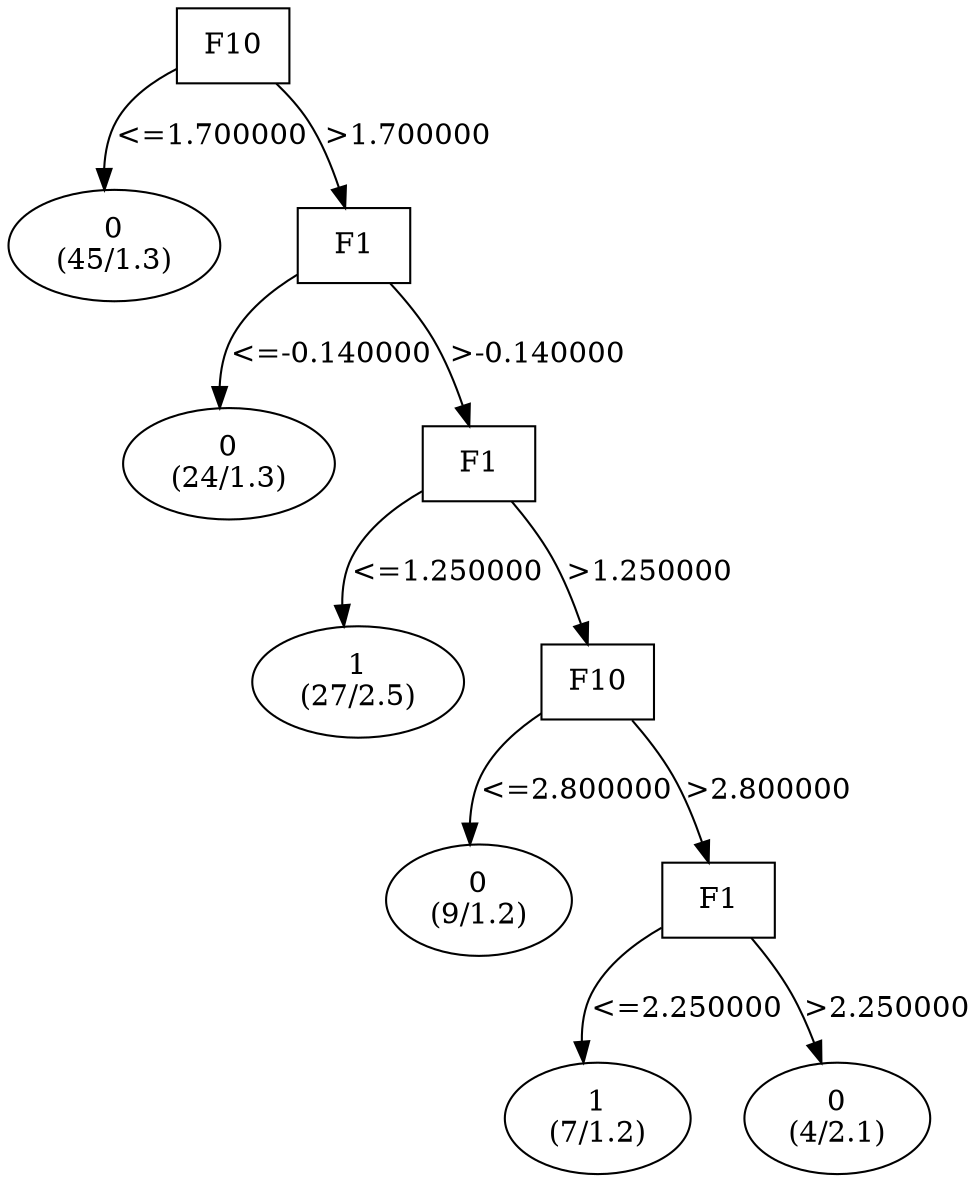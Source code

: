 digraph YaDT {
n0 [ shape=box, label="F10\n"]
n0 -> n1 [label="<=1.700000"]
n1 [ shape=ellipse, label="0\n(45/1.3)"]
n0 -> n2 [label=">1.700000"]
n2 [ shape=box, label="F1\n"]
n2 -> n3 [label="<=-0.140000"]
n3 [ shape=ellipse, label="0\n(24/1.3)"]
n2 -> n4 [label=">-0.140000"]
n4 [ shape=box, label="F1\n"]
n4 -> n5 [label="<=1.250000"]
n5 [ shape=ellipse, label="1\n(27/2.5)"]
n4 -> n6 [label=">1.250000"]
n6 [ shape=box, label="F10\n"]
n6 -> n7 [label="<=2.800000"]
n7 [ shape=ellipse, label="0\n(9/1.2)"]
n6 -> n8 [label=">2.800000"]
n8 [ shape=box, label="F1\n"]
n8 -> n9 [label="<=2.250000"]
n9 [ shape=ellipse, label="1\n(7/1.2)"]
n8 -> n10 [label=">2.250000"]
n10 [ shape=ellipse, label="0\n(4/2.1)"]
}
